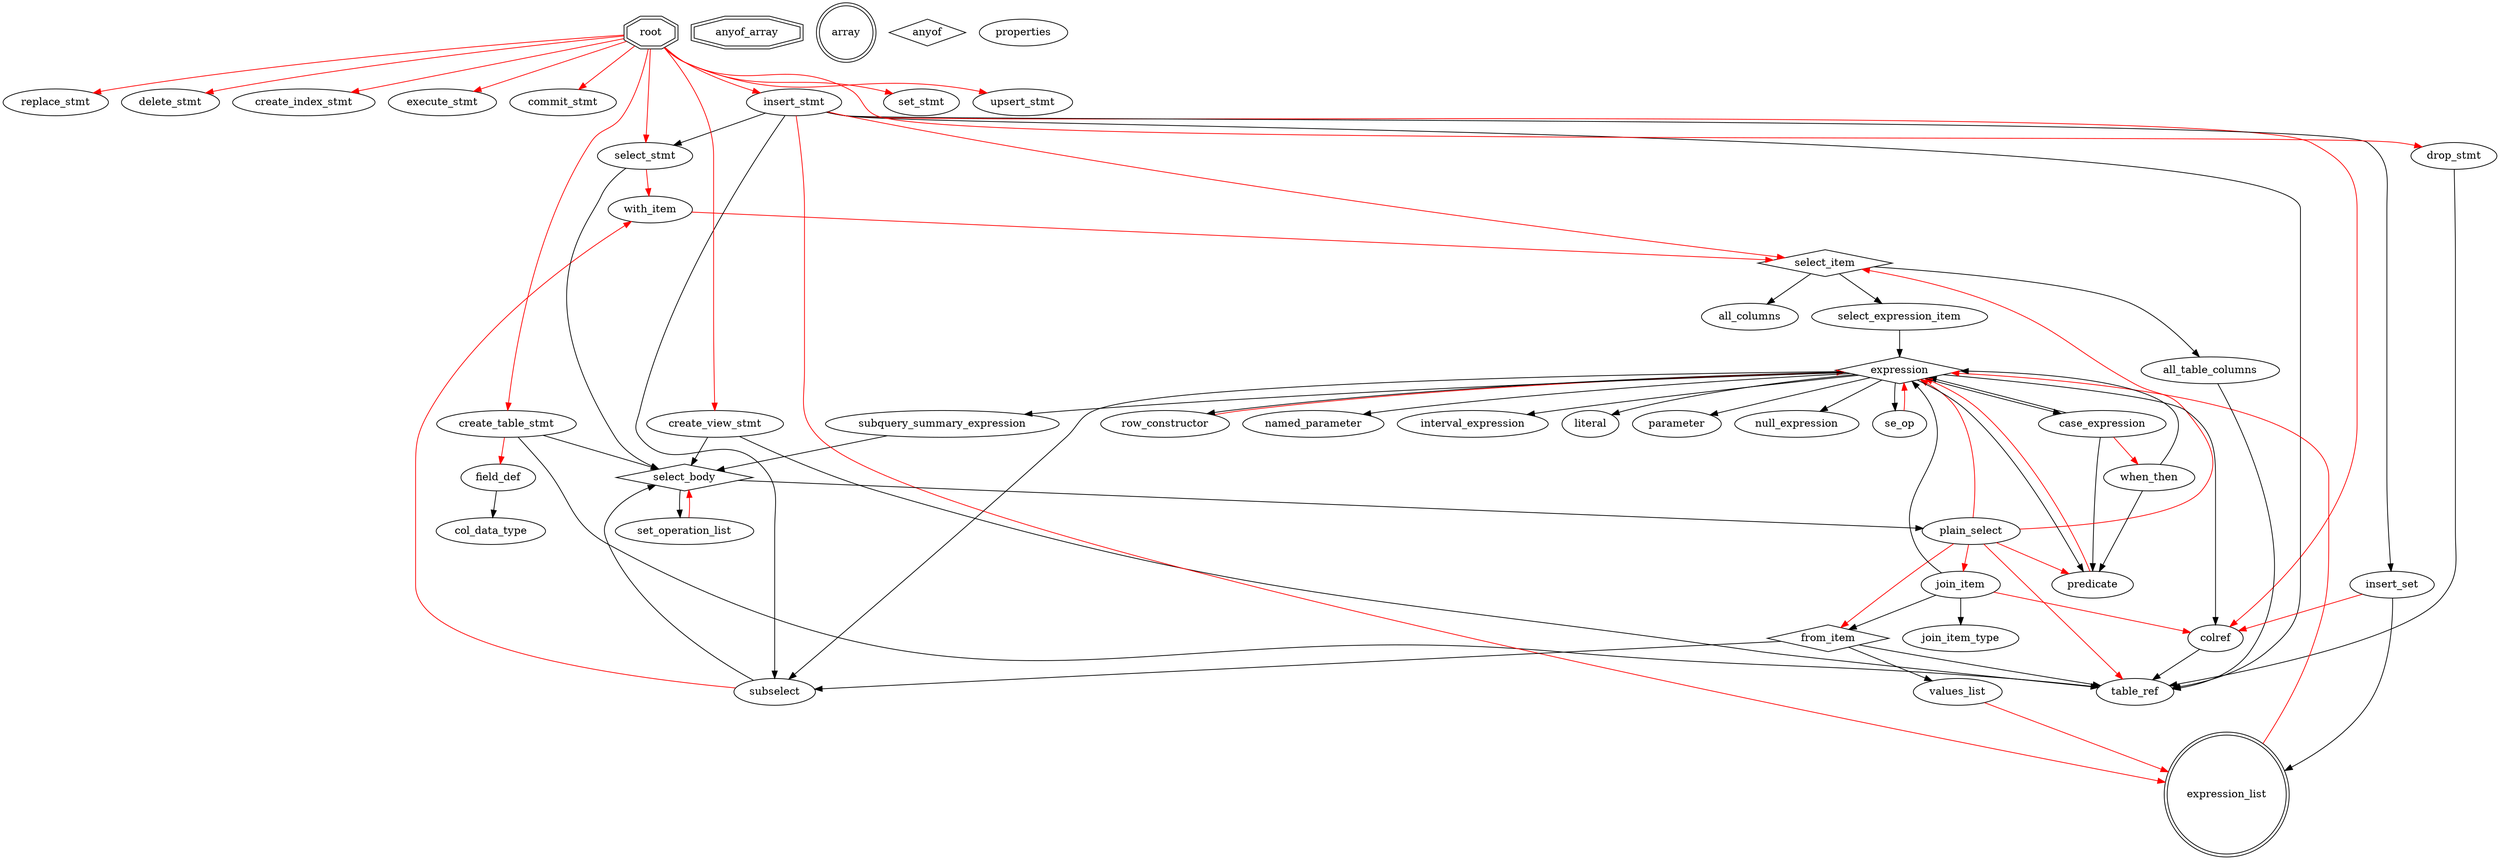 digraph sql_parse_tree{
_replace_stmt [label="replace_stmt", shape=ellipse, htmltip="<!DOCTYPE html> <html> <head> <style> table, th, td { border: 1px solid black; } </style> </head> <body><table><tr><th>field</th><th>type</th><th>array</th><th>enum</th></tr><tr><td>type</td><td>string</td><td></td><td>replace</td><tr><tr><td>class</td><td>string</td><td></td><td>statement</td><tr></table><p>Comment:REPLACE</p></body> </html>", tooltip="REPLACE"];
_named_parameter [label="named_parameter", shape=ellipse, htmltip="<!DOCTYPE html> <html> <head> <style> table, th, td { border: 1px solid black; } </style> </head> <body><table><tr><th>field</th><th>type</th><th>array</th><th>enum</th></tr><tr><td>class</td><td>string</td><td></td><td>named_parameter</td><tr><tr><td>param</td><td>string</td><td></td><td></td><tr></table><p>Comment:jdbc named parameter</p></body> </html>", tooltip="jdbc named parameter"];
_delete_stmt [label="delete_stmt", shape=ellipse, htmltip="<!DOCTYPE html> <html> <head> <style> table, th, td { border: 1px solid black; } </style> </head> <body><table><tr><th>field</th><th>type</th><th>array</th><th>enum</th></tr><tr><td>type</td><td>string</td><td></td><td>delete</td><tr><tr><td>class</td><td>string</td><td></td><td>statement</td><tr></table><p>Comment:DROP</p></body> </html>", tooltip="DROP"];
_create_index_stmt [label="create_index_stmt", shape=ellipse, htmltip="<!DOCTYPE html> <html> <head> <style> table, th, td { border: 1px solid black; } </style> </head> <body><table><tr><th>field</th><th>type</th><th>array</th><th>enum</th></tr><tr><td>type</td><td>string</td><td></td><td>create_index</td><tr><tr><td>class</td><td>string</td><td></td><td>statement</td><tr></table><p>Comment:CREATE INDEX</p></body> </html>", tooltip="CREATE INDEX"];
_execute_stmt [label="execute_stmt", shape=ellipse, htmltip="<!DOCTYPE html> <html> <head> <style> table, th, td { border: 1px solid black; } </style> </head> <body><table><tr><th>field</th><th>type</th><th>array</th><th>enum</th></tr><tr><td>type</td><td>string</td><td></td><td>execute</td><tr><tr><td>class</td><td>string</td><td></td><td>statement</td><tr></table><p>Comment:EXECUTE`</p></body> </html>", tooltip="EXECUTE`"];
_subquery_summary_expression [label="subquery_summary_expression", shape=ellipse, htmltip="<!DOCTYPE html> <html> <head> <style> table, th, td { border: 1px solid black; } </style> </head> <body><table><tr><th>field</th><th>type</th><th>array</th><th>enum</th></tr><tr><td>subquery</td><td>select_body</td><td></td><td></td><tr><tr><td>type</td><td>string</td><td></td><td>all,any,exists</td><tr><tr><td>class</td><td>string</td><td></td><td>subquery_summary</td><tr></table><p>Comment:a scalar expression arithmatic operation</p></body> </html>", tooltip="a scalar expression arithmatic operation"];
_field_def [label="field_def", shape=ellipse, htmltip="<!DOCTYPE html> <html> <head> <style> table, th, td { border: 1px solid black; } </style> </head> <body><table><tr><th>field</th><th>type</th><th>array</th><th>enum</th></tr><tr><td>options</td><td>string</td><td>array</td><td></td><tr><tr><td>type</td><td>col_data_type</td><td></td><td></td><tr><tr><td>name</td><td>string</td><td></td><td></td><tr></table><p>Comment:a column description in the DDL</p></body> </html>", tooltip="a column description in the DDL"];
_commit_stmt [label="commit_stmt", shape=ellipse, htmltip="<!DOCTYPE html> <html> <head> <style> table, th, td { border: 1px solid black; } </style> </head> <body><table><tr><th>field</th><th>type</th><th>array</th><th>enum</th></tr><tr><td>type</td><td>string</td><td></td><td>commit</td><tr><tr><td>class</td><td>string</td><td></td><td>statement</td><tr></table><p>Comment:COMMIT`</p></body> </html>", tooltip="COMMIT`"];
_col_data_type [label="col_data_type", shape=ellipse, htmltip="<!DOCTYPE html> <html> <head> <style> table, th, td { border: 1px solid black; } </style> </head> <body><table><tr><th>field</th><th>type</th><th>array</th><th>enum</th></tr><tr><td>type</td><td>string</td><td></td><td></td><tr><tr><td>char_set</td><td>string</td><td></td><td></td><tr><tr><td>args</td><td>string</td><td>array</td><td></td><tr></table><p>Comment:data type type description of a column</p></body> </html>", tooltip="data type type description of a column"];
_all_columns [label="all_columns", shape=ellipse, htmltip="<!DOCTYPE html> <html> <head> <style> table, th, td { border: 1px solid black; } </style> </head> <body><table><tr><th>field</th><th>type</th><th>array</th><th>enum</th></tr><tr><td>type</td><td>string</td><td></td><td>free</td><tr><tr><td>class</td><td>string</td><td></td><td>star</td><tr></table><p>Comment:the * in a SELECT *</p></body> </html>", tooltip="the * in a SELECT *"];
_interval_expression [label="interval_expression", shape=ellipse, htmltip="<!DOCTYPE html> <html> <head> <style> table, th, td { border: 1px solid black; } </style> </head> <body><table><tr><th>field</th><th>type</th><th>array</th><th>enum</th></tr><tr><td>type</td><td>string</td><td></td><td></td><tr><tr><td>class</td><td>string</td><td></td><td>interval</td><tr><tr><td>param</td><td>string</td><td></td><td></td><tr></table><p>Comment:an interval expression</p></body> </html>", tooltip="an interval expression"];
_subselect [label="subselect", shape=ellipse, htmltip="<!DOCTYPE html> <html> <head> <style> table, th, td { border: 1px solid black; } </style> </head> <body><table><tr><th>field</th><th>type</th><th>array</th><th>enum</th></tr><tr><td>body</td><td>select_body</td><td></td><td></td><tr><tr><td>alias</td><td>string</td><td></td><td></td><tr><tr><td>with</td><td>with_item</td><td>array</td><td></td><tr><tr><td>class</td><td>string</td><td></td><td>subselect</td><tr></table><p>Comment:a subselection expression</p></body> </html>", tooltip="a subselection expression"];
_drop_stmt [label="drop_stmt", shape=ellipse, htmltip="<!DOCTYPE html> <html> <head> <style> table, th, td { border: 1px solid black; } </style> </head> <body><table><tr><th>field</th><th>type</th><th>array</th><th>enum</th></tr><tr><td>if_exists</td><td>boolean</td><td></td><td></td><tr><tr><td>object</td><td>string</td><td></td><td></td><tr><tr><td>params</td><td>string</td><td>array</td><td></td><tr><tr><td>table</td><td>table_ref</td><td></td><td></td><tr><tr><td>type</td><td>string</td><td></td><td>drop</td><tr><tr><td>class</td><td>string</td><td></td><td>statement</td><tr></table><p>Comment:DROP</p></body> </html>", tooltip="DROP"];
_case_expression [label="case_expression", shape=ellipse, htmltip="<!DOCTYPE html> <html> <head> <style> table, th, td { border: 1px solid black; } </style> </head> <body><table><tr><th>field</th><th>type</th><th>array</th><th>enum</th></tr><tr><td>operands</td><td>when_then</td><td>array</td><td></td><tr><tr><td>else</td><td>expression</td><td></td><td></td><tr><tr><td>switch</td><td>predicate</td><td></td><td></td><tr><tr><td>class</td><td>string</td><td></td><td>case_exp</td><tr></table><p>Comment:a scalar predicate expression.  Between operands: [left, start, end]. IN operands: [lhs, in_list] if lhs_type=expression</p></body> </html>", tooltip="a scalar predicate expression.  Between operands: [left, start, end]. IN operands: [lhs, in_list] if lhs_type=expression"];
_literal [label="literal", shape=ellipse, htmltip="<!DOCTYPE html> <html> <head> <style> table, th, td { border: 1px solid black; } </style> </head> <body><h1>Header 1</h1><h2>Header 2</h2><h3>Header 3</h3><h4>Header 4</h4><table><tr><th>field</th><th>type</th><th>array</th><th>enum</th></tr><tr><td>type</td><td>string</td><td></td><td>datetimevalue,<wbr>datevalue,<wbr>double,<wbr>hex,<wbr>long,<wbr>string,<wbr>timekey,<wbr>timestampvalue,<wbr>timevalue</td><tr><tr><td>class</td><td>string</td><td></td><td>literal</td><tr><tr><td>value</td><td>string</td><td></td><td></td><tr></table><p>Comment:a literal</p></body> </html>", tooltip="a literal"];
_select_stmt [label="select_stmt", shape=ellipse, htmltip="<!DOCTYPE html> <html> <head> <style> table, th, td { border: 1px solid black; } </style> </head> <body><table><tr><th>field</th><th>type</th><th>array</th><th>enum</th></tr><tr><td>with</td><td>with_item</td><td>array</td><td></td><tr><tr><td>class</td><td>string</td><td></td><td>statement</td><tr><tr><td>type</td><td>string</td><td></td><td>select</td><tr><tr><td>payload</td><td>select_body</td><td></td><td></td><tr></table><p>Comment:SELECT .....</p></body> </html>", tooltip="SELECT ....."];
_create_table_stmt [label="create_table_stmt", shape=ellipse, htmltip="<!DOCTYPE html> <html> <head> <style> table, th, td { border: 1px solid black; } </style> </head> <body><table><tr><th>field</th><th>type</th><th>array</th><th>enum</th></tr><tr><td>definition</td><td>string</td><td></td><td>select,columns</td><tr><tr><td>options</td><td>string</td><td>array</td><td></td><tr><tr><td>unlogged</td><td>boolean</td><td></td><td></td><tr><tr><td>payload</td><td>field_def</td><td>array</td><td></td><tr><tr><td>ifnotexists</td><td>boolean</td><td></td><td></td><tr><tr><td>table</td><td>table_ref</td><td></td><td></td><tr><tr><td>type</td><td>string</td><td></td><td>create_table</td><tr><tr><td>class</td><td>string</td><td></td><td>statement</td><tr><tr><td>select</td><td>select_body</td><td></td><td></td><tr></table><p>Comment:CREATE TABLE</p></body> </html>", tooltip="CREATE TABLE"];
_values_list [label="values_list", shape=ellipse, htmltip="<!DOCTYPE html> <html> <head> <style> table, th, td { border: 1px solid black; } </style> </head> <body><table><tr><th>field</th><th>type</th><th>array</th><th>enum</th></tr><tr><td>alias</td><td>string</td><td></td><td></td><tr><tr><td>expressions</td><td>expression_list</td><td>array</td><td></td><tr><tr><td>column_names</td><td>string</td><td>array</td><td></td><tr><tr><td>class</td><td>string</td><td></td><td>values_list</td><tr></table></body> </html>"];
_with_item [label="with_item", shape=ellipse, htmltip="<!DOCTYPE html> <html> <head> <style> table, th, td { border: 1px solid black; } </style> </head> <body><table><tr><th>field</th><th>type</th><th>array</th><th>enum</th></tr><tr><td>recursive</td><td>boolean</td><td></td><td></td><tr><tr><td>items</td><td>select_item</td><td>array</td><td></td><tr><tr><td>name</td><td>string</td><td></td><td></td><tr><tr><td>class</td><td>string</td><td></td><td>with_item</td><tr><tr><td>select</td><td>select_item</td><td></td><td></td><tr></table><p>Comment:a WITH expression</p></body> </html>", tooltip="a WITH expression"];
_parameter [label="parameter", shape=ellipse, htmltip="<!DOCTYPE html> <html> <head> <style> table, th, td { border: 1px solid black; } </style> </head> <body><table><tr><th>field</th><th>type</th><th>array</th><th>enum</th></tr><tr><td>type</td><td>string</td><td></td><td>jdbc,user</td><tr><tr><td>class</td><td>string</td><td></td><td>named_parameter</td><tr></table><p>Comment:jdbc  parameter</p></body> </html>", tooltip="jdbc  parameter"];
_create_view_stmt [label="create_view_stmt", shape=ellipse, htmltip="<!DOCTYPE html> <html> <head> <style> table, th, td { border: 1px solid black; } </style> </head> <body><table><tr><th>field</th><th>type</th><th>array</th><th>enum</th></tr><tr><td>materialized</td><td>boolean</td><td></td><td></td><tr><tr><td>is_replace</td><td>boolean</td><td></td><td></td><tr><tr><td>or_replace</td><td>boolean</td><td></td><td></td><tr><tr><td>class</td><td>string</td><td></td><td>statement</td><tr><tr><td>table</td><td>table_ref</td><td></td><td></td><tr><tr><td>type</td><td>string</td><td></td><td>create_view</td><tr><tr><td>payload</td><td>select_body</td><td></td><td></td><tr><tr><td>columns</td><td>string</td><td>array</td><td></td><tr></table><p>Comment:CREATE VIEW / REPLACE VIEW / ALTER VIEW / CREATE OR REPLACE.</p></body> </html>", tooltip="CREATE VIEW / REPLACE VIEW / ALTER VIEW / CREATE OR REPLACE."];
_predicate [label="predicate", shape=ellipse, htmltip="<!DOCTYPE html> <html> <head> <style> table, th, td { border: 1px solid black; } </style> </head> <body><table><tr><th>field</th><th>type</th><th>array</th><th>enum</th></tr><tr><td>operands</td><td>expression</td><td>array</td><td></td><tr><tr><td>lhs_prefix</td><td>integer</td><td></td><td></td><tr><tr><td>lhs_type</td><td>string</td><td></td><td>item_list,expression</td><tr><tr><td>escape</td><td>string</td><td></td><td></td><tr><tr><td>type</td><td>string</td><td></td><td>trinary_op,comparison,unary_op,binary_op</td><tr><tr><td>class</td><td>string</td><td></td><td>predicate</td><tr><tr><td>op</td><td>string</td><td></td><td>between,=,not_=,>,>=,<,<=,<>,not_<>,in,not_in,is_null,not_is_null,json_operator,like,not_like,matches,not_matches,not,or,and,regex</td><tr></table><p>Comment:a scalar predicate expression.  Between operands: [left, start, end]. IN operands: [lhs, in_list] if lhs_type=expression</p></body> </html>", tooltip="a scalar predicate expression.  Between operands: [left, start, end]. IN operands: [lhs, in_list] if lhs_type=expression"];
_insert_stmt [label="insert_stmt", shape=ellipse, htmltip="<!DOCTYPE html> <html> <head> <style> table, th, td { border: 1px solid black; } </style> </head> <body><table><tr><th>field</th><th>type</th><th>array</th><th>enum</th></tr><tr><td>set</td><td>insert_set</td><td></td><td></td><tr><tr><td>returning</td><td>select_item</td><td>array</td><td></td><tr><tr><td>on_dup</td><td>insert_set</td><td></td><td></td><tr><tr><td>subselect</td><td>subselect</td><td></td><td></td><tr><tr><td>priority</td><td>string</td><td></td><td></td><tr><tr><td>returning_all</td><td>boolean</td><td></td><td></td><tr><tr><td>columns</td><td>colref</td><td>array</td><td></td><tr><tr><td>multiexpressions</td><td>expression_list</td><td>array</td><td></td><tr><tr><td>table</td><td>table_ref</td><td></td><td></td><tr><tr><td>expressions</td><td>expression_list</td><td></td><td></td><tr><tr><td>type</td><td>string</td><td></td><td>insert</td><tr><tr><td>class</td><td>string</td><td></td><td>statement</td><tr><tr><td>select</td><td>select_stmt</td><td></td><td></td><tr></table><p>Comment:INSERT</p></body> </html>", tooltip="INSERT"];
_select_body [label="select_body", shape=diamond, htmltip="<!DOCTYPE html> <html> <head> <style> table, th, td { border: 1px solid black; } </style> </head> <body></table><p>Comment:Used where a SELECT kind of statement is expected, can be PlainSelect, SetOperationList, WithItem, ValuesStatement</p></body> </html>", tooltip="Used where a SELECT kind of statement is expected, can be PlainSelect, SetOperationList, WithItem, ValuesStatement"];
_select_expression_item [label="select_expression_item", shape=ellipse, htmltip="<!DOCTYPE html> <html> <head> <style> table, th, td { border: 1px solid black; } </style> </head> <body><table><tr><th>field</th><th>type</th><th>array</th><th>enum</th></tr><tr><td>alias</td><td>string</td><td></td><td></td><tr><tr><td>expression</td><td>expression</td><td></td><td></td><tr><tr><td>class</td><td>string</td><td></td><td>select_item</td><tr></table><p>Comment:a specific (nameable) item in a select list</p></body> </html>", tooltip="a specific (nameable) item in a select list"];
_null_expression [label="null_expression", shape=ellipse, htmltip="<!DOCTYPE html> <html> <head> <style> table, th, td { border: 1px solid black; } </style> </head> <body><table><tr><th>field</th><th>type</th><th>array</th><th>enum</th></tr><tr><td>class</td><td>string</td><td></td><td>null</td><tr></table><p>Comment:a NULL</p></body> </html>", tooltip="a NULL"];
_plain_select [label="plain_select", shape=ellipse, htmltip="<!DOCTYPE html> <html> <head> <style> table, th, td { border: 1px solid black; } </style> </head> <body><table><tr><th>field</th><th>type</th><th>array</th><th>enum</th></tr><tr><td>from</td><td>from_item</td><td>array</td><td></td><tr><tr><td>distinct</td><td>boolean</td><td></td><td></td><tr><tr><td>into</td><td>table_ref</td><td>array</td><td></td><tr><tr><td>distinct_on</td><td>select_item</td><td>array</td><td></td><tr><tr><td>class</td><td>string</td><td></td><td>select</td><tr><tr><td>select_list</td><td>select_item</td><td>array</td><td></td><tr><tr><td>for_update</td><td>table_ref</td><td>array</td><td></td><tr><tr><td>group_by</td><td>expression</td><td>array</td><td></td><tr><tr><td>joins</td><td>join_item</td><td>array</td><td></td><tr><tr><td>where</td><td>predicate</td><td></td><td></td><tr><tr><td>having</td><td>predicate</td><td>array</td><td></td><tr></table><p>Comment:A SELECT statement.  TODO having, for_update</p></body> </html>", tooltip="A SELECT statement.  TODO having, for_update"];
_join_item [label="join_item", shape=ellipse, htmltip="<!DOCTYPE html> <html> <head> <style> table, th, td { border: 1px solid black; } </style> </head> <body><table><tr><th>field</th><th>type</th><th>array</th><th>enum</th></tr><tr><td>on</td><td>expression</td><td></td><td></td><tr><tr><td>from</td><td>from_item</td><td></td><td></td><tr><tr><td>using</td><td>colref</td><td>array</td><td></td><tr><tr><td>type</td><td>join_item_type</td><td></td><td></td><tr><tr><td>class</td><td>string</td><td></td><td>join_elem</td><tr></table><p>Comment:A from_item with X-join information attached.</p></body> </html>", tooltip="A from_item with X-join information attached."];
_colref [label="colref", shape=ellipse, htmltip="<!DOCTYPE html> <html> <head> <style> table, th, td { border: 1px solid black; } </style> </head> <body><table><tr><th>field</th><th>type</th><th>array</th><th>enum</th></tr><tr><td>column</td><td>string</td><td></td><td></td><tr><tr><td>tablename</td><td>table_ref</td><td></td><td></td><tr><tr><td>alias</td><td>string</td><td></td><td></td><tr><tr><td>class</td><td>string</td><td></td><td>colref</td><tr></table><p>Comment:a reference to a field in a table</p></body> </html>", tooltip="a reference to a field in a table"];
_set_operation_list [label="set_operation_list", shape=ellipse, htmltip="<!DOCTYPE html> <html> <head> <style> table, th, td { border: 1px solid black; } </style> </head> <body><table><tr><th>field</th><th>type</th><th>array</th><th>enum</th></tr><tr><td>selects</td><td>select_body</td><td>array</td><td></td><tr><tr><td>class</td><td>string</td><td></td><td>set_expr</td><tr><tr><td>set_ops</td><td>string</td><td>array</td><td></td><tr></table><p>Comment:A set operation (UNION. INTERSECT, etc.) on selects.  NOTE the number of set_ops strings should be one less than the number of selects items</p></body> </html>", tooltip="A set operation (UNION. INTERSECT, etc.) on selects.  NOTE the number of set_ops strings should be one less than the number of selects items"];
_row_constructor [label="row_constructor", shape=ellipse, htmltip="<!DOCTYPE html> <html> <head> <style> table, th, td { border: 1px solid black; } </style> </head> <body><table><tr><th>field</th><th>type</th><th>array</th><th>enum</th></tr><tr><td>class</td><td>string</td><td></td><td>rowconstructor</td><tr><tr><td>operands</td><td>expression</td><td>array</td><td></td><tr></table><p>Comment:a row constructor.  operands are [RHS, LHS]</p></body> </html>", tooltip="a row constructor.  operands are [RHS, LHS]"];
_table_ref [label="table_ref", shape=ellipse, htmltip="<!DOCTYPE html> <html> <head> <style> table, th, td { border: 1px solid black; } </style> </head> <body><table><tr><th>field</th><th>type</th><th>array</th><th>enum</th></tr><tr><td>name</td><td>string</td><td></td><td></td><tr><tr><td>database</td><td>string</td><td></td><td></td><tr><tr><td>alias</td><td>string</td><td></td><td></td><tr><tr><td>class</td><td>string</td><td></td><td>table</td><tr><tr><td>schema</td><td>string</td><td></td><td></td><tr></table><p>Comment:table reference</p></body> </html>", tooltip="table reference"];
_expression [label="expression", shape=diamond, htmltip="<!DOCTYPE html> <html> <head> <style> table, th, td { border: 1px solid black; } </style> </head> <body></table><p>Comment:an element in a value computation, usually SE but not always.  There are many kinds of expressions.  Regular arithmatic and comparisons have wrapped up unary and binary ops</p></body> </html>", tooltip="an element in a value computation, usually SE but not always.  There are many kinds of expressions.  Regular arithmatic and comparisons have wrapped up unary and binary ops"];
_expression_list [label="expression_list", shape=doublecircle, htmltip="<!DOCTYPE html> <html> <head> <style> table, th, td { border: 1px solid black; } </style> </head> <body></table><p>Comment:A list of expressions</p></body> </html>", tooltip="A list of expressions"];
_set_stmt [label="set_stmt", shape=ellipse, htmltip="<!DOCTYPE html> <html> <head> <style> table, th, td { border: 1px solid black; } </style> </head> <body><table><tr><th>field</th><th>type</th><th>array</th><th>enum</th></tr><tr><td>type</td><td>string</td><td></td><td>set</td><tr><tr><td>class</td><td>string</td><td></td><td>statement</td><tr></table><p>Comment:SET`</p></body> </html>", tooltip="SET`"];
_upsert_stmt [label="upsert_stmt", shape=ellipse, htmltip="<!DOCTYPE html> <html> <head> <style> table, th, td { border: 1px solid black; } </style> </head> <body><table><tr><th>field</th><th>type</th><th>array</th><th>enum</th></tr><tr><td>type</td><td>string</td><td></td><td>upsert</td><tr><tr><td>class</td><td>string</td><td></td><td>statement</td><tr></table><p>Comment:UPSERT`</p></body> </html>", tooltip="UPSERT`"];
_when_then [label="when_then", shape=ellipse, htmltip="<!DOCTYPE html> <html> <head> <style> table, th, td { border: 1px solid black; } </style> </head> <body><table><tr><th>field</th><th>type</th><th>array</th><th>enum</th></tr><tr><td>then</td><td>expression</td><td></td><td></td><tr><tr><td>when</td><td>predicate</td><td></td><td></td><tr></table><p>Comment:when ... then ... component of a case_expression</p></body> </html>", tooltip="when ... then ... component of a case_expression"];
_from_item [label="from_item", shape=diamond, htmltip="<!DOCTYPE html> <html> <head> <style> table, th, td { border: 1px solid black; } </style> </head> <body></table><p>Comment:something that can be in a FROM list.  TODO LateralSubSelect, SubJoin (seems missing from walk_tree), TableFunction </p></body> </html>", tooltip="something that can be in a FROM list.  TODO LateralSubSelect, SubJoin (seems missing from walk_tree), TableFunction "];
_all_table_columns [label="all_table_columns", shape=ellipse, htmltip="<!DOCTYPE html> <html> <head> <style> table, th, td { border: 1px solid black; } </style> </head> <body><table><tr><th>field</th><th>type</th><th>array</th><th>enum</th></tr><tr><td>table</td><td>table_ref</td><td></td><td></td><tr><tr><td>type</td><td>string</td><td></td><td>table</td><tr><tr><td>class</td><td>string</td><td></td><td>star</td><tr></table><p>Comment:the Foo.* in a SELECT Foo.*</p></body> </html>", tooltip="the Foo.* in a SELECT Foo.*"];
_join_item_type [label="join_item_type", shape=ellipse, htmltip="<!DOCTYPE html> <html> <head> <style> table, th, td { border: 1px solid black; } </style> </head> <body><table><tr><th>field</th><th>type</th><th>array</th><th>enum</th></tr><tr><td>right</td><td>boolean</td><td></td><td></td><tr><tr><td>join</td><td>boolean</td><td></td><td></td><tr><tr><td>semi</td><td>boolean</td><td></td><td></td><tr><tr><td>cross</td><td>boolean</td><td></td><td></td><tr><tr><td>natural</td><td>boolean</td><td></td><td></td><tr><tr><td>full</td><td>boolean</td><td></td><td></td><tr><tr><td>inner</td><td>boolean</td><td></td><td></td><tr><tr><td>left</td><td>boolean</td><td></td><td></td><tr><tr><td>outer</td><td>boolean</td><td></td><td></td><tr></table><p>Comment:a component of a join_item</p></body> </html>", tooltip="a component of a join_item"];
_insert_set [label="insert_set", shape=ellipse, tooltip="a construction used within an INSERT statement"];
_select_item [label="select_item", shape=diamond, htmltip="<!DOCTYPE html> <html> <head> <style> table, th, td { border: 1px solid black; } </style> </head> <body></table><p>Comment:something that can be in a SELECT list</p></body> </html>", tooltip="something that can be in a SELECT list"];
_root [label="root", shape=doubleoctagon, htmltip="<!DOCTYPE html> <html> <head> <style> table, th, td { border: 1px solid black; } </style> </head> <body></table></body> </html>", tooltip="starting point"];
_se_op [label="se_op", shape=ellipse, htmltip="<!DOCTYPE html> <html> <head> </head> <body> <div style='max-width: 300px'><table><tr><th>field</th><th>type</th><th>array</th><th>enum</th></tr><tr><td>modifier</td><td>string</td><td></td><td></td><tr><tr><td>name</td><td>string</td><td></td><td></td><tr><tr><td>operands</td><td>expression</td><td>array</td><td></td><tr><tr><td>distinct</td><td>boolean</td><td></td><td></td><tr><tr><td>all_cols</td><td>boolean</td><td></td><td></td><tr><tr><td>escaped</td><td>boolean</td><td></td><td></td><tr><tr><td>col_type</td><td>string</td><td></td><td></td><tr><tr><td>op</td><td>string</td><td></td><td>+,-,/,*,&,|,||,<,>>,^,%,cast,extract,fcn</td><tr><tr><td>class</td><td>string</td><td></td><td>se_op</td><tr></table><p>Comment:a scalar expression arithmatic operation.  TODO named parameters for functions, need to add capability to the parse tree generator.</p></div></body> </html>", tooltip="a scalar expression arithmatic operation.  TODO named parameters for functions, need to add capability to the parse tree generator."];
_subquery_summary_expression->_select_body[tooltip="subquery"];
_field_def->_col_data_type[tooltip="type"];
_subselect->_with_item [color=red, tooltip="with[]"];
_subselect->_select_body[tooltip="body"];
_drop_stmt->_table_ref[tooltip="table"];
_case_expression->_predicate[tooltip="switch"];
_case_expression->_when_then [color=red, tooltip="operands[]"];
_case_expression->_expression[tooltip="else"];
_select_stmt->_with_item [color=red, tooltip="with[]"];
_select_stmt->_select_body[tooltip="payload"];
_create_table_stmt->_field_def [color=red, tooltip="payload[]"];
_create_table_stmt->_table_ref[tooltip="table"];
_create_table_stmt->_select_body[tooltip="select"];
_values_list->_expression_list [color=red, tooltip="expressions[]"];
_with_item->_select_item [color=red, tooltip="items[], select"];
_create_view_stmt->_table_ref[tooltip="table"];
_create_view_stmt->_select_body[tooltip="payload"];
_predicate->_expression [color=red, tooltip="operands[]"];
_insert_stmt->_subselect[tooltip="subselect"];
_insert_stmt->_expression_list [color=red, tooltip="multiexpressions[], expressions"];
_insert_stmt->_select_stmt[tooltip="select"];
_insert_stmt->_colref [color=red, tooltip="columns[]"];
_insert_stmt->_insert_set[tooltip="set, on_dup"];
_insert_stmt->_select_item [color=red, tooltip="returning[]"];
_insert_stmt->_table_ref[tooltip="table"];
_select_body->_set_operation_list[tooltip=""];
_select_body->_plain_select[tooltip=""];
_select_expression_item->_expression[tooltip="expression"];
_plain_select->_predicate [color=red, tooltip="having[], where"];
_plain_select->_from_item [color=red, tooltip="from[]"];
_plain_select->_select_item [color=red, tooltip="select_list[], distinct_on[]"];
_plain_select->_join_item [color=red, tooltip="joins[]"];
_plain_select->_table_ref [color=red, tooltip="for_update[], into[]"];
_plain_select->_expression [color=red, tooltip="group_by[]"];
_join_item->_from_item[tooltip="from"];
_join_item->_expression[tooltip="on"];
_join_item->_colref [color=red, tooltip="using[]"];
_join_item->_join_item_type[tooltip="type"];
_colref->_table_ref[tooltip="tablename"];
_set_operation_list->_select_body [color=red, tooltip="selects[]"];
_row_constructor->_expression [color=red, tooltip="operands[]"];
_expression->_predicate[tooltip=""];
_expression->_interval_expression[tooltip=""];
_expression->_subselect[tooltip=""];
_expression->_case_expression[tooltip=""];
_expression->_subquery_summary_expression[tooltip=""];
_expression->_named_parameter[tooltip=""];
_expression->_literal[tooltip=""];
_expression->_null_expression[tooltip=""];
_expression->_colref[tooltip=""];
_expression->_parameter[tooltip=""];
_expression->_row_constructor[tooltip=""];
_expression->_se_op[tooltip=""];
_expression_list->_expression [color=red, tooltip=""];
_when_then->_predicate[tooltip="when"];
_when_then->_expression[tooltip="then"];
_from_item->_values_list[tooltip=""];
_from_item->_table_ref[tooltip=""];
_from_item->_subselect[tooltip=""];
_all_table_columns->_table_ref[tooltip="table"];
_insert_set->_expression_list[tooltip="expressions"];
_insert_set->_colref [color=red, tooltip="columns[]"];
_select_item->_all_table_columns[tooltip=""];
_select_item->_all_columns[tooltip=""];
_select_item->_select_expression_item[tooltip=""];
_root->_create_index_stmt [color=red, tooltip=""];
_root->_replace_stmt [color=red, tooltip=""];
_root->_drop_stmt [color=red, tooltip=""];
_root->_delete_stmt [color=red, tooltip=""];
_root->_upsert_stmt [color=red, tooltip=""];
_root->_select_stmt [color=red, tooltip=""];
_root->_insert_stmt [color=red, tooltip=""];
_root->_execute_stmt [color=red, tooltip=""];
_root->_create_table_stmt [color=red, tooltip=""];
_root->_set_stmt [color=red, tooltip=""];
_root->_commit_stmt [color=red, tooltip=""];
_root->_create_view_stmt [color=red, tooltip=""];
_se_op->_expression [color=red, tooltip="operands[]"];
subgraph legend{
__anyof_array [label="anyof_array", shape=doubleoctagon];
__array [label="array", shape=doublecircle];
__anyof [label="anyof", shape=diamond];
__properties [label="properties", shape=ellipse];
}
}
